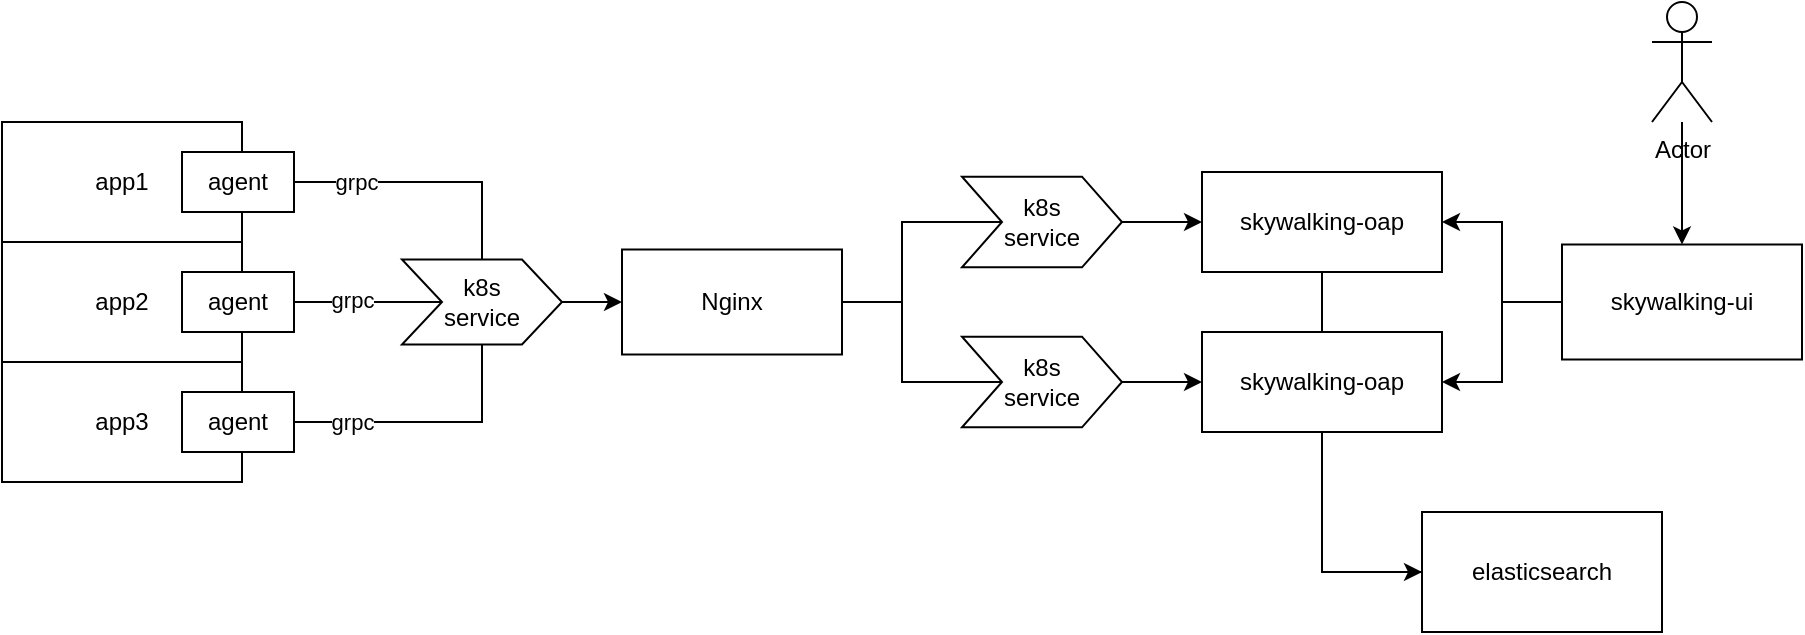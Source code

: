 <mxfile version="15.5.0" type="device"><diagram id="XbAOIPRGZTWrLzJVzxVR" name="Page-1"><mxGraphModel dx="1422" dy="794" grid="1" gridSize="10" guides="1" tooltips="1" connect="1" arrows="1" fold="1" page="1" pageScale="1" pageWidth="827" pageHeight="1169" math="0" shadow="0"><root><mxCell id="0"/><mxCell id="1" parent="0"/><mxCell id="SoLLMuk1YDf0cNv7X-jw-18" style="edgeStyle=orthogonalEdgeStyle;rounded=0;orthogonalLoop=1;jettySize=auto;html=1;entryX=0.5;entryY=0;entryDx=0;entryDy=0;" parent="1" source="SoLLMuk1YDf0cNv7X-jw-8" target="SoLLMuk1YDf0cNv7X-jw-15" edge="1"><mxGeometry relative="1" as="geometry"><Array as="points"><mxPoint x="720" y="350"/><mxPoint x="830" y="350"/></Array></mxGeometry></mxCell><mxCell id="SoLLMuk1YDf0cNv7X-jw-6" value="app3" style="rounded=0;whiteSpace=wrap;html=1;" parent="1" vertex="1"><mxGeometry x="60" y="245" width="120" height="60" as="geometry"/></mxCell><mxCell id="SoLLMuk1YDf0cNv7X-jw-5" value="app2" style="rounded=0;whiteSpace=wrap;html=1;" parent="1" vertex="1"><mxGeometry x="60" y="185" width="120" height="60" as="geometry"/></mxCell><mxCell id="SoLLMuk1YDf0cNv7X-jw-4" value="app1" style="rounded=0;whiteSpace=wrap;html=1;" parent="1" vertex="1"><mxGeometry x="60" y="125" width="120" height="60" as="geometry"/></mxCell><mxCell id="SoLLMuk1YDf0cNv7X-jw-10" style="edgeStyle=orthogonalEdgeStyle;rounded=0;orthogonalLoop=1;jettySize=auto;html=1;entryX=0.5;entryY=0;entryDx=0;entryDy=0;endArrow=none;endFill=0;" parent="1" source="SoLLMuk1YDf0cNv7X-jw-1" target="SoLLMuk1YDf0cNv7X-jw-9" edge="1"><mxGeometry relative="1" as="geometry"/></mxCell><mxCell id="SoLLMuk1YDf0cNv7X-jw-30" value="grpc" style="edgeLabel;html=1;align=center;verticalAlign=middle;resizable=0;points=[];" parent="SoLLMuk1YDf0cNv7X-jw-10" vertex="1" connectable="0"><mxGeometry x="-0.539" relative="1" as="geometry"><mxPoint as="offset"/></mxGeometry></mxCell><mxCell id="SoLLMuk1YDf0cNv7X-jw-1" value="agent" style="rounded=0;whiteSpace=wrap;html=1;" parent="1" vertex="1"><mxGeometry x="150" y="140" width="56" height="30" as="geometry"/></mxCell><mxCell id="SoLLMuk1YDf0cNv7X-jw-12" style="edgeStyle=orthogonalEdgeStyle;rounded=0;orthogonalLoop=1;jettySize=auto;html=1;entryX=0.5;entryY=1;entryDx=0;entryDy=0;endArrow=none;endFill=0;" parent="1" source="SoLLMuk1YDf0cNv7X-jw-2" target="SoLLMuk1YDf0cNv7X-jw-9" edge="1"><mxGeometry relative="1" as="geometry"/></mxCell><mxCell id="SoLLMuk1YDf0cNv7X-jw-32" value="grpc" style="edgeLabel;html=1;align=center;verticalAlign=middle;resizable=0;points=[];" parent="SoLLMuk1YDf0cNv7X-jw-12" vertex="1" connectable="0"><mxGeometry x="-0.563" y="1" relative="1" as="geometry"><mxPoint y="1" as="offset"/></mxGeometry></mxCell><mxCell id="SoLLMuk1YDf0cNv7X-jw-2" value="agent" style="rounded=0;whiteSpace=wrap;html=1;" parent="1" vertex="1"><mxGeometry x="150" y="260" width="56" height="30" as="geometry"/></mxCell><mxCell id="SoLLMuk1YDf0cNv7X-jw-11" style="edgeStyle=orthogonalEdgeStyle;rounded=0;orthogonalLoop=1;jettySize=auto;html=1;entryX=0;entryY=0.5;entryDx=0;entryDy=0;endArrow=none;endFill=0;" parent="1" source="SoLLMuk1YDf0cNv7X-jw-3" target="SoLLMuk1YDf0cNv7X-jw-9" edge="1"><mxGeometry relative="1" as="geometry"/></mxCell><mxCell id="SoLLMuk1YDf0cNv7X-jw-31" value="grpc" style="edgeLabel;html=1;align=center;verticalAlign=middle;resizable=0;points=[];" parent="SoLLMuk1YDf0cNv7X-jw-11" vertex="1" connectable="0"><mxGeometry x="-0.231" y="1" relative="1" as="geometry"><mxPoint as="offset"/></mxGeometry></mxCell><mxCell id="SoLLMuk1YDf0cNv7X-jw-3" value="agent" style="rounded=0;whiteSpace=wrap;html=1;" parent="1" vertex="1"><mxGeometry x="150" y="200" width="56" height="30" as="geometry"/></mxCell><mxCell id="SoLLMuk1YDf0cNv7X-jw-17" style="edgeStyle=orthogonalEdgeStyle;rounded=0;orthogonalLoop=1;jettySize=auto;html=1;entryX=0;entryY=0.5;entryDx=0;entryDy=0;" parent="1" source="SoLLMuk1YDf0cNv7X-jw-7" target="SoLLMuk1YDf0cNv7X-jw-15" edge="1"><mxGeometry relative="1" as="geometry"/></mxCell><mxCell id="SoLLMuk1YDf0cNv7X-jw-7" value="skywalking-oap" style="rounded=0;whiteSpace=wrap;html=1;" parent="1" vertex="1"><mxGeometry x="660" y="230" width="120" height="50" as="geometry"/></mxCell><mxCell id="SoLLMuk1YDf0cNv7X-jw-8" value="skywalking-oap" style="rounded=0;whiteSpace=wrap;html=1;" parent="1" vertex="1"><mxGeometry x="660" y="150" width="120" height="50" as="geometry"/></mxCell><mxCell id="SoLLMuk1YDf0cNv7X-jw-26" style="edgeStyle=orthogonalEdgeStyle;rounded=0;orthogonalLoop=1;jettySize=auto;html=1;entryX=0;entryY=0.5;entryDx=0;entryDy=0;endArrow=none;endFill=0;exitX=1;exitY=0.5;exitDx=0;exitDy=0;" parent="1" source="KTrSXAK52vpIo2yHgxPP-1" target="SoLLMuk1YDf0cNv7X-jw-24" edge="1"><mxGeometry relative="1" as="geometry"/></mxCell><mxCell id="SoLLMuk1YDf0cNv7X-jw-29" style="edgeStyle=orthogonalEdgeStyle;rounded=0;orthogonalLoop=1;jettySize=auto;html=1;endArrow=none;endFill=0;exitX=1;exitY=0.5;exitDx=0;exitDy=0;" parent="1" source="KTrSXAK52vpIo2yHgxPP-1" target="SoLLMuk1YDf0cNv7X-jw-27" edge="1"><mxGeometry relative="1" as="geometry"/></mxCell><mxCell id="KTrSXAK52vpIo2yHgxPP-2" style="edgeStyle=orthogonalEdgeStyle;rounded=0;orthogonalLoop=1;jettySize=auto;html=1;entryX=0;entryY=0.5;entryDx=0;entryDy=0;" edge="1" parent="1" source="SoLLMuk1YDf0cNv7X-jw-9" target="KTrSXAK52vpIo2yHgxPP-1"><mxGeometry relative="1" as="geometry"/></mxCell><mxCell id="SoLLMuk1YDf0cNv7X-jw-9" value="k8s&lt;br&gt;service" style="shape=step;perimeter=stepPerimeter;whiteSpace=wrap;html=1;fixedSize=1;" parent="1" vertex="1"><mxGeometry x="260" y="193.75" width="80" height="42.5" as="geometry"/></mxCell><mxCell id="SoLLMuk1YDf0cNv7X-jw-15" value="elasticsearch" style="rounded=0;whiteSpace=wrap;html=1;" parent="1" vertex="1"><mxGeometry x="770" y="320" width="120" height="60" as="geometry"/></mxCell><mxCell id="SoLLMuk1YDf0cNv7X-jw-20" style="edgeStyle=orthogonalEdgeStyle;rounded=0;orthogonalLoop=1;jettySize=auto;html=1;entryX=1;entryY=0.5;entryDx=0;entryDy=0;" parent="1" source="SoLLMuk1YDf0cNv7X-jw-19" target="SoLLMuk1YDf0cNv7X-jw-8" edge="1"><mxGeometry relative="1" as="geometry"/></mxCell><mxCell id="SoLLMuk1YDf0cNv7X-jw-21" style="edgeStyle=orthogonalEdgeStyle;rounded=0;orthogonalLoop=1;jettySize=auto;html=1;entryX=1;entryY=0.5;entryDx=0;entryDy=0;" parent="1" source="SoLLMuk1YDf0cNv7X-jw-19" target="SoLLMuk1YDf0cNv7X-jw-7" edge="1"><mxGeometry relative="1" as="geometry"/></mxCell><mxCell id="SoLLMuk1YDf0cNv7X-jw-19" value="skywalking-ui" style="rounded=0;whiteSpace=wrap;html=1;" parent="1" vertex="1"><mxGeometry x="840" y="186.25" width="120" height="57.5" as="geometry"/></mxCell><mxCell id="SoLLMuk1YDf0cNv7X-jw-34" style="edgeStyle=orthogonalEdgeStyle;rounded=0;orthogonalLoop=1;jettySize=auto;html=1;" parent="1" source="SoLLMuk1YDf0cNv7X-jw-22" target="SoLLMuk1YDf0cNv7X-jw-19" edge="1"><mxGeometry relative="1" as="geometry"/></mxCell><mxCell id="SoLLMuk1YDf0cNv7X-jw-22" value="Actor" style="shape=umlActor;verticalLabelPosition=bottom;verticalAlign=top;html=1;outlineConnect=0;" parent="1" vertex="1"><mxGeometry x="885" y="65" width="30" height="60" as="geometry"/></mxCell><mxCell id="SoLLMuk1YDf0cNv7X-jw-25" style="edgeStyle=orthogonalEdgeStyle;rounded=0;orthogonalLoop=1;jettySize=auto;html=1;" parent="1" source="SoLLMuk1YDf0cNv7X-jw-24" target="SoLLMuk1YDf0cNv7X-jw-8" edge="1"><mxGeometry relative="1" as="geometry"/></mxCell><mxCell id="SoLLMuk1YDf0cNv7X-jw-24" value="k8s&lt;br&gt;service" style="shape=step;perimeter=stepPerimeter;whiteSpace=wrap;html=1;fixedSize=1;" parent="1" vertex="1"><mxGeometry x="540" y="152.34" width="80" height="45.33" as="geometry"/></mxCell><mxCell id="SoLLMuk1YDf0cNv7X-jw-28" style="edgeStyle=orthogonalEdgeStyle;rounded=0;orthogonalLoop=1;jettySize=auto;html=1;" parent="1" source="SoLLMuk1YDf0cNv7X-jw-27" target="SoLLMuk1YDf0cNv7X-jw-7" edge="1"><mxGeometry relative="1" as="geometry"/></mxCell><mxCell id="SoLLMuk1YDf0cNv7X-jw-27" value="k8s&lt;br&gt;service" style="shape=step;perimeter=stepPerimeter;whiteSpace=wrap;html=1;fixedSize=1;" parent="1" vertex="1"><mxGeometry x="540" y="232.34" width="80" height="45.33" as="geometry"/></mxCell><mxCell id="KTrSXAK52vpIo2yHgxPP-1" value="Nginx" style="rounded=0;whiteSpace=wrap;html=1;" vertex="1" parent="1"><mxGeometry x="370" y="188.75" width="110" height="52.5" as="geometry"/></mxCell></root></mxGraphModel></diagram></mxfile>